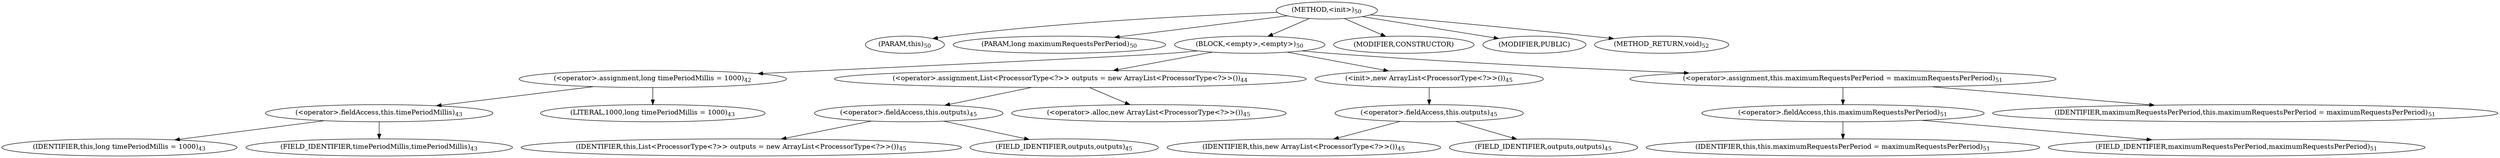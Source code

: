 digraph "&lt;init&gt;" {  
"65" [label = <(METHOD,&lt;init&gt;)<SUB>50</SUB>> ]
"4" [label = <(PARAM,this)<SUB>50</SUB>> ]
"66" [label = <(PARAM,long maximumRequestsPerPeriod)<SUB>50</SUB>> ]
"67" [label = <(BLOCK,&lt;empty&gt;,&lt;empty&gt;)<SUB>50</SUB>> ]
"68" [label = <(&lt;operator&gt;.assignment,long timePeriodMillis = 1000)<SUB>42</SUB>> ]
"69" [label = <(&lt;operator&gt;.fieldAccess,this.timePeriodMillis)<SUB>43</SUB>> ]
"70" [label = <(IDENTIFIER,this,long timePeriodMillis = 1000)<SUB>43</SUB>> ]
"71" [label = <(FIELD_IDENTIFIER,timePeriodMillis,timePeriodMillis)<SUB>43</SUB>> ]
"72" [label = <(LITERAL,1000,long timePeriodMillis = 1000)<SUB>43</SUB>> ]
"73" [label = <(&lt;operator&gt;.assignment,List&lt;ProcessorType&lt;?&gt;&gt; outputs = new ArrayList&lt;ProcessorType&lt;?&gt;&gt;())<SUB>44</SUB>> ]
"74" [label = <(&lt;operator&gt;.fieldAccess,this.outputs)<SUB>45</SUB>> ]
"75" [label = <(IDENTIFIER,this,List&lt;ProcessorType&lt;?&gt;&gt; outputs = new ArrayList&lt;ProcessorType&lt;?&gt;&gt;())<SUB>45</SUB>> ]
"76" [label = <(FIELD_IDENTIFIER,outputs,outputs)<SUB>45</SUB>> ]
"77" [label = <(&lt;operator&gt;.alloc,new ArrayList&lt;ProcessorType&lt;?&gt;&gt;())<SUB>45</SUB>> ]
"78" [label = <(&lt;init&gt;,new ArrayList&lt;ProcessorType&lt;?&gt;&gt;())<SUB>45</SUB>> ]
"79" [label = <(&lt;operator&gt;.fieldAccess,this.outputs)<SUB>45</SUB>> ]
"80" [label = <(IDENTIFIER,this,new ArrayList&lt;ProcessorType&lt;?&gt;&gt;())<SUB>45</SUB>> ]
"81" [label = <(FIELD_IDENTIFIER,outputs,outputs)<SUB>45</SUB>> ]
"82" [label = <(&lt;operator&gt;.assignment,this.maximumRequestsPerPeriod = maximumRequestsPerPeriod)<SUB>51</SUB>> ]
"83" [label = <(&lt;operator&gt;.fieldAccess,this.maximumRequestsPerPeriod)<SUB>51</SUB>> ]
"3" [label = <(IDENTIFIER,this,this.maximumRequestsPerPeriod = maximumRequestsPerPeriod)<SUB>51</SUB>> ]
"84" [label = <(FIELD_IDENTIFIER,maximumRequestsPerPeriod,maximumRequestsPerPeriod)<SUB>51</SUB>> ]
"85" [label = <(IDENTIFIER,maximumRequestsPerPeriod,this.maximumRequestsPerPeriod = maximumRequestsPerPeriod)<SUB>51</SUB>> ]
"86" [label = <(MODIFIER,CONSTRUCTOR)> ]
"87" [label = <(MODIFIER,PUBLIC)> ]
"88" [label = <(METHOD_RETURN,void)<SUB>52</SUB>> ]
  "65" -> "4" 
  "65" -> "66" 
  "65" -> "67" 
  "65" -> "86" 
  "65" -> "87" 
  "65" -> "88" 
  "67" -> "68" 
  "67" -> "73" 
  "67" -> "78" 
  "67" -> "82" 
  "68" -> "69" 
  "68" -> "72" 
  "69" -> "70" 
  "69" -> "71" 
  "73" -> "74" 
  "73" -> "77" 
  "74" -> "75" 
  "74" -> "76" 
  "78" -> "79" 
  "79" -> "80" 
  "79" -> "81" 
  "82" -> "83" 
  "82" -> "85" 
  "83" -> "3" 
  "83" -> "84" 
}
